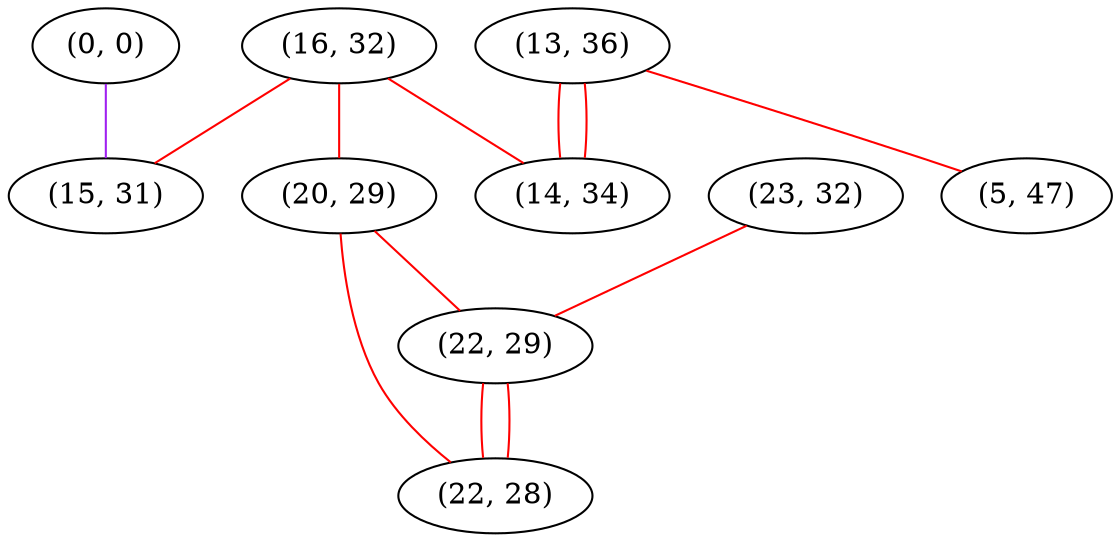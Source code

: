 graph "" {
"(0, 0)";
"(16, 32)";
"(13, 36)";
"(15, 31)";
"(20, 29)";
"(5, 47)";
"(23, 32)";
"(22, 29)";
"(22, 28)";
"(14, 34)";
"(0, 0)" -- "(15, 31)"  [color=purple, key=0, weight=4];
"(16, 32)" -- "(20, 29)"  [color=red, key=0, weight=1];
"(16, 32)" -- "(14, 34)"  [color=red, key=0, weight=1];
"(16, 32)" -- "(15, 31)"  [color=red, key=0, weight=1];
"(13, 36)" -- "(5, 47)"  [color=red, key=0, weight=1];
"(13, 36)" -- "(14, 34)"  [color=red, key=0, weight=1];
"(13, 36)" -- "(14, 34)"  [color=red, key=1, weight=1];
"(20, 29)" -- "(22, 28)"  [color=red, key=0, weight=1];
"(20, 29)" -- "(22, 29)"  [color=red, key=0, weight=1];
"(23, 32)" -- "(22, 29)"  [color=red, key=0, weight=1];
"(22, 29)" -- "(22, 28)"  [color=red, key=0, weight=1];
"(22, 29)" -- "(22, 28)"  [color=red, key=1, weight=1];
}
